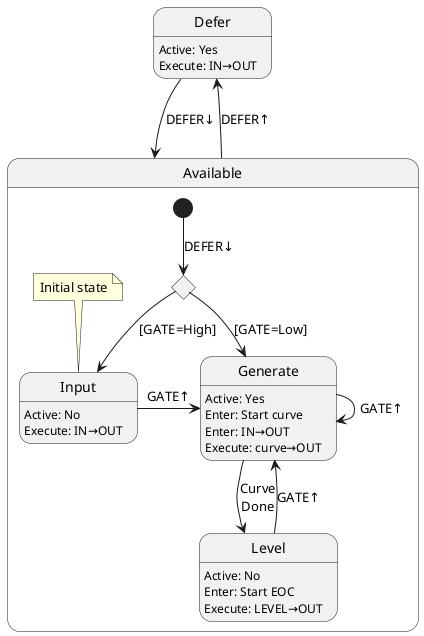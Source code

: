 @startuml

Defer --> Available : DEFER↓
Available --> Defer : DEFER↑

state Available {
    state deferFall <<choice>>
    [*] --> deferFall : DEFER↓
    deferFall --> Input : [GATE=High]
    deferFall --> Generate : [GATE=Low]

    Generate -> Generate : GATE↑
    Generate -> Level : Curve\nDone

    note top of Input: Initial state
    Input -> Generate : GATE↑

    Level --> Generate : GATE↑
}

Defer: Active: Yes
Defer: Execute: IN→OUT

Generate: Active: Yes
Generate: Enter: Start curve
Generate: Enter: IN→OUT
Generate: Execute: curve→OUT

Input: Active: No
Input: Execute: IN→OUT

Level : Active: No
Level: Enter: Start EOC
Level : Execute: LEVEL→OUT

@enduml

